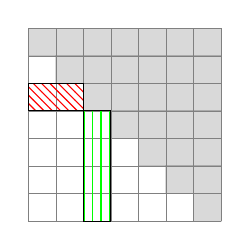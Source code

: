 % === Based On ===
% Geometric representation of the sum 1/4 + 1/16 + 1/64 + 1/256 + ...
% Author: Jimi Oke
% ================

\begin{tikzpicture}[scale=.35]\footnotesize
 \pgfmathsetmacro{\xone}{0}
 \pgfmathsetmacro{\xtwo}{7}
 \pgfmathsetmacro{\yone}{0}
 \pgfmathsetmacro{\ytwo}{7}

\begin{scope}<+->;
% grid
  \draw[step=1cm,gray,very thin] (\xone,\yone) grid (\xtwo,\ytwo);
\end{scope}

% function
\begin{scope}[thin,gray,opacity=.3]
  \filldraw (0,7) rectangle (7,6);
  \filldraw (1,6) rectangle (7,5);
  \filldraw (2,5) rectangle (7,4);
  \filldraw (3,4) rectangle (7,3);
  \filldraw (4,3) rectangle (7,2);
  \filldraw (5,2) rectangle (7,1);
  \filldraw (6,1) rectangle (7,0);
\end{scope}
\begin{scope}[pattern=north west lines,pattern color=red]
  \filldraw (0,4) rectangle (2,5);
\end{scope}
\begin{scope}[pattern=vertical lines,pattern color=green]
  \filldraw (2,0) rectangle (3,4);
\end{scope}

\end{tikzpicture}
